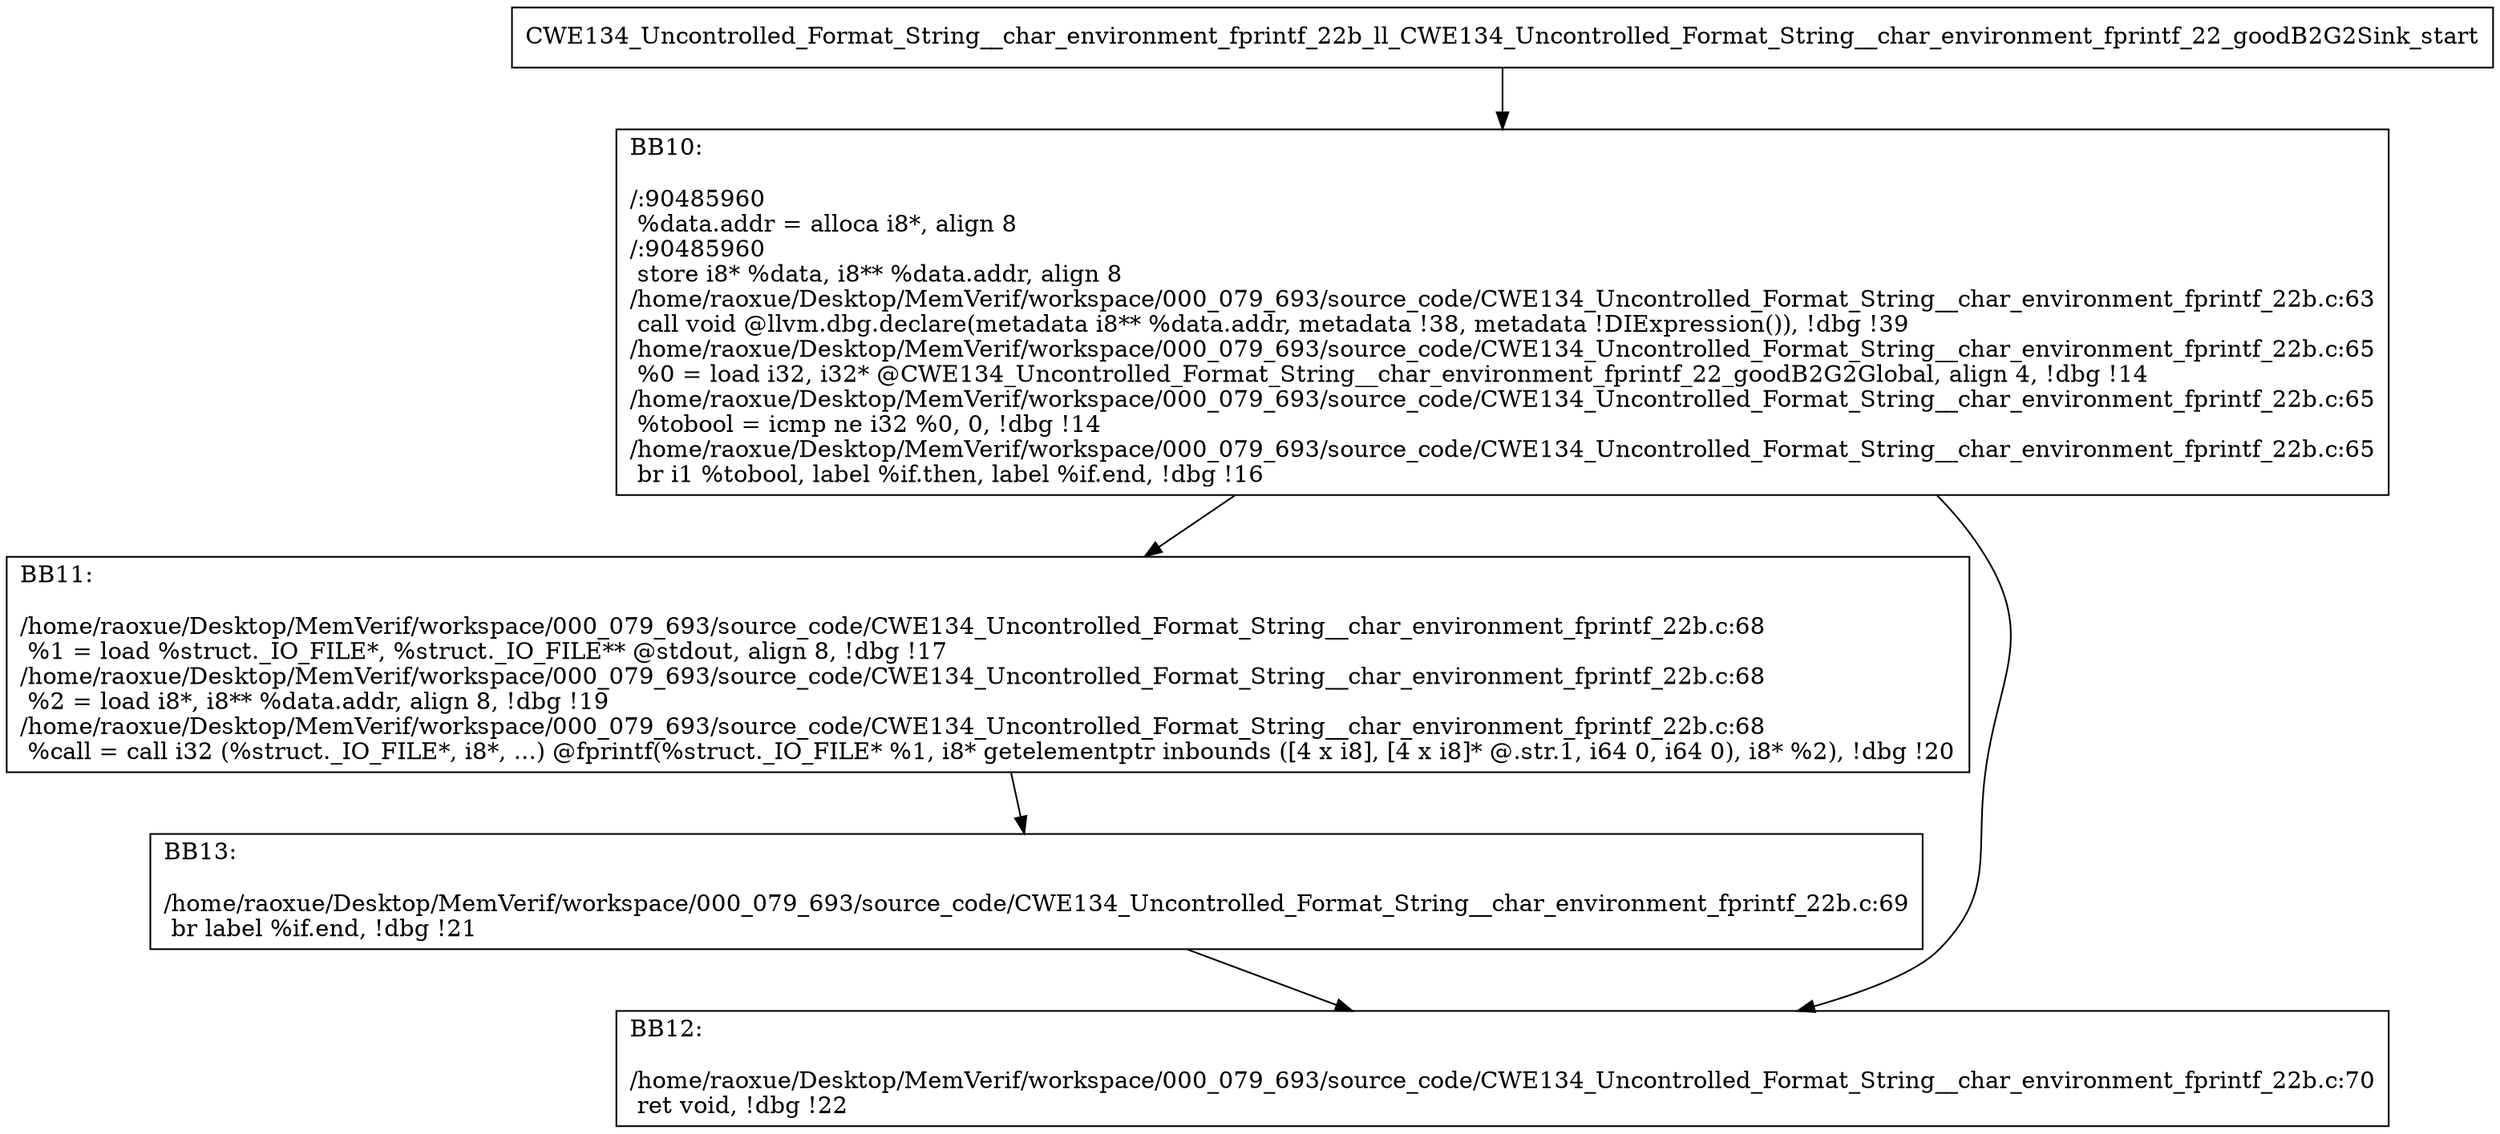digraph "CFG for'CWE134_Uncontrolled_Format_String__char_environment_fprintf_22b_ll_CWE134_Uncontrolled_Format_String__char_environment_fprintf_22_goodB2G2Sink' function" {
	BBCWE134_Uncontrolled_Format_String__char_environment_fprintf_22b_ll_CWE134_Uncontrolled_Format_String__char_environment_fprintf_22_goodB2G2Sink_start[shape=record,label="{CWE134_Uncontrolled_Format_String__char_environment_fprintf_22b_ll_CWE134_Uncontrolled_Format_String__char_environment_fprintf_22_goodB2G2Sink_start}"];
	BBCWE134_Uncontrolled_Format_String__char_environment_fprintf_22b_ll_CWE134_Uncontrolled_Format_String__char_environment_fprintf_22_goodB2G2Sink_start-> CWE134_Uncontrolled_Format_String__char_environment_fprintf_22b_ll_CWE134_Uncontrolled_Format_String__char_environment_fprintf_22_goodB2G2SinkBB10;
	CWE134_Uncontrolled_Format_String__char_environment_fprintf_22b_ll_CWE134_Uncontrolled_Format_String__char_environment_fprintf_22_goodB2G2SinkBB10 [shape=record, label="{BB10:\l\l/:90485960\l
  %data.addr = alloca i8*, align 8\l
/:90485960\l
  store i8* %data, i8** %data.addr, align 8\l
/home/raoxue/Desktop/MemVerif/workspace/000_079_693/source_code/CWE134_Uncontrolled_Format_String__char_environment_fprintf_22b.c:63\l
  call void @llvm.dbg.declare(metadata i8** %data.addr, metadata !38, metadata !DIExpression()), !dbg !39\l
/home/raoxue/Desktop/MemVerif/workspace/000_079_693/source_code/CWE134_Uncontrolled_Format_String__char_environment_fprintf_22b.c:65\l
  %0 = load i32, i32* @CWE134_Uncontrolled_Format_String__char_environment_fprintf_22_goodB2G2Global, align 4, !dbg !14\l
/home/raoxue/Desktop/MemVerif/workspace/000_079_693/source_code/CWE134_Uncontrolled_Format_String__char_environment_fprintf_22b.c:65\l
  %tobool = icmp ne i32 %0, 0, !dbg !14\l
/home/raoxue/Desktop/MemVerif/workspace/000_079_693/source_code/CWE134_Uncontrolled_Format_String__char_environment_fprintf_22b.c:65\l
  br i1 %tobool, label %if.then, label %if.end, !dbg !16\l
}"];
	CWE134_Uncontrolled_Format_String__char_environment_fprintf_22b_ll_CWE134_Uncontrolled_Format_String__char_environment_fprintf_22_goodB2G2SinkBB10-> CWE134_Uncontrolled_Format_String__char_environment_fprintf_22b_ll_CWE134_Uncontrolled_Format_String__char_environment_fprintf_22_goodB2G2SinkBB11;
	CWE134_Uncontrolled_Format_String__char_environment_fprintf_22b_ll_CWE134_Uncontrolled_Format_String__char_environment_fprintf_22_goodB2G2SinkBB10-> CWE134_Uncontrolled_Format_String__char_environment_fprintf_22b_ll_CWE134_Uncontrolled_Format_String__char_environment_fprintf_22_goodB2G2SinkBB12;
	CWE134_Uncontrolled_Format_String__char_environment_fprintf_22b_ll_CWE134_Uncontrolled_Format_String__char_environment_fprintf_22_goodB2G2SinkBB11 [shape=record, label="{BB11:\l\l/home/raoxue/Desktop/MemVerif/workspace/000_079_693/source_code/CWE134_Uncontrolled_Format_String__char_environment_fprintf_22b.c:68\l
  %1 = load %struct._IO_FILE*, %struct._IO_FILE** @stdout, align 8, !dbg !17\l
/home/raoxue/Desktop/MemVerif/workspace/000_079_693/source_code/CWE134_Uncontrolled_Format_String__char_environment_fprintf_22b.c:68\l
  %2 = load i8*, i8** %data.addr, align 8, !dbg !19\l
/home/raoxue/Desktop/MemVerif/workspace/000_079_693/source_code/CWE134_Uncontrolled_Format_String__char_environment_fprintf_22b.c:68\l
  %call = call i32 (%struct._IO_FILE*, i8*, ...) @fprintf(%struct._IO_FILE* %1, i8* getelementptr inbounds ([4 x i8], [4 x i8]* @.str.1, i64 0, i64 0), i8* %2), !dbg !20\l
}"];
	CWE134_Uncontrolled_Format_String__char_environment_fprintf_22b_ll_CWE134_Uncontrolled_Format_String__char_environment_fprintf_22_goodB2G2SinkBB11-> CWE134_Uncontrolled_Format_String__char_environment_fprintf_22b_ll_CWE134_Uncontrolled_Format_String__char_environment_fprintf_22_goodB2G2SinkBB13;
	CWE134_Uncontrolled_Format_String__char_environment_fprintf_22b_ll_CWE134_Uncontrolled_Format_String__char_environment_fprintf_22_goodB2G2SinkBB13 [shape=record, label="{BB13:\l\l/home/raoxue/Desktop/MemVerif/workspace/000_079_693/source_code/CWE134_Uncontrolled_Format_String__char_environment_fprintf_22b.c:69\l
  br label %if.end, !dbg !21\l
}"];
	CWE134_Uncontrolled_Format_String__char_environment_fprintf_22b_ll_CWE134_Uncontrolled_Format_String__char_environment_fprintf_22_goodB2G2SinkBB13-> CWE134_Uncontrolled_Format_String__char_environment_fprintf_22b_ll_CWE134_Uncontrolled_Format_String__char_environment_fprintf_22_goodB2G2SinkBB12;
	CWE134_Uncontrolled_Format_String__char_environment_fprintf_22b_ll_CWE134_Uncontrolled_Format_String__char_environment_fprintf_22_goodB2G2SinkBB12 [shape=record, label="{BB12:\l\l/home/raoxue/Desktop/MemVerif/workspace/000_079_693/source_code/CWE134_Uncontrolled_Format_String__char_environment_fprintf_22b.c:70\l
  ret void, !dbg !22\l
}"];
}
